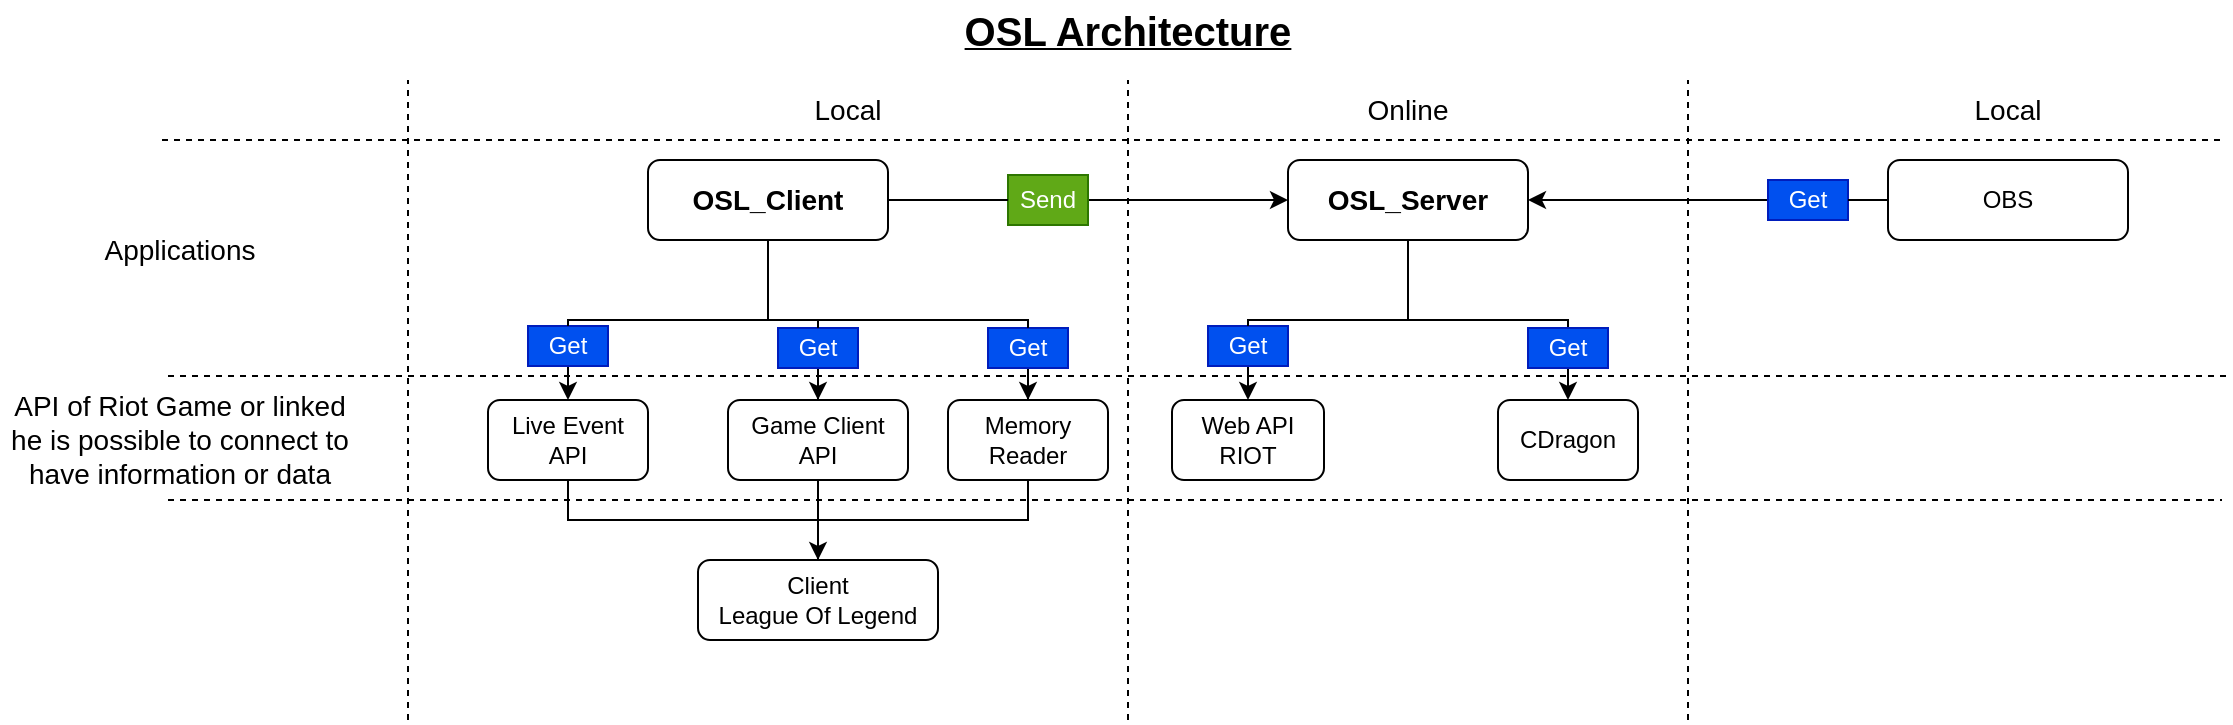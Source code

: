 <mxfile version="18.0.6" type="device"><diagram id="nBInUCJbqWh-kuDUA_9d" name="Page-1"><mxGraphModel dx="2401" dy="1236" grid="1" gridSize="10" guides="1" tooltips="1" connect="1" arrows="1" fold="1" page="1" pageScale="1" pageWidth="827" pageHeight="1169" math="0" shadow="0"><root><mxCell id="0"/><mxCell id="1" parent="0"/><mxCell id="zjDlvwJpZXyIf5Od1jWg-14" style="edgeStyle=orthogonalEdgeStyle;rounded=0;orthogonalLoop=1;jettySize=auto;html=1;entryX=0;entryY=0.5;entryDx=0;entryDy=0;startArrow=none;" parent="1" source="zjDlvwJpZXyIf5Od1jWg-15" target="zjDlvwJpZXyIf5Od1jWg-2" edge="1"><mxGeometry relative="1" as="geometry"><Array as="points"><mxPoint x="320" y="380"/><mxPoint x="320" y="380"/></Array></mxGeometry></mxCell><mxCell id="zjDlvwJpZXyIf5Od1jWg-19" style="edgeStyle=orthogonalEdgeStyle;rounded=0;orthogonalLoop=1;jettySize=auto;html=1;entryX=0.5;entryY=0;entryDx=0;entryDy=0;startArrow=none;" parent="1" source="zjDlvwJpZXyIf5Od1jWg-18" target="zjDlvwJpZXyIf5Od1jWg-5" edge="1"><mxGeometry relative="1" as="geometry"><Array as="points"><mxPoint y="450"/><mxPoint y="450"/></Array></mxGeometry></mxCell><mxCell id="zjDlvwJpZXyIf5Od1jWg-20" style="edgeStyle=orthogonalEdgeStyle;rounded=0;orthogonalLoop=1;jettySize=auto;html=1;entryX=0.5;entryY=0;entryDx=0;entryDy=0;startArrow=none;" parent="1" source="zjDlvwJpZXyIf5Od1jWg-26" target="zjDlvwJpZXyIf5Od1jWg-6" edge="1"><mxGeometry relative="1" as="geometry"/></mxCell><mxCell id="hyKiBOu_b_9hXFx0cYvV-3" style="edgeStyle=orthogonalEdgeStyle;rounded=0;orthogonalLoop=1;jettySize=auto;html=1;entryX=0.5;entryY=0;entryDx=0;entryDy=0;startArrow=none;" edge="1" parent="1" source="hyKiBOu_b_9hXFx0cYvV-4" target="hyKiBOu_b_9hXFx0cYvV-1"><mxGeometry relative="1" as="geometry"/></mxCell><mxCell id="zjDlvwJpZXyIf5Od1jWg-1" value="OSL_Client" style="rounded=1;whiteSpace=wrap;html=1;fontStyle=1;fontSize=14;" parent="1" vertex="1"><mxGeometry x="40" y="360" width="120" height="40" as="geometry"/></mxCell><mxCell id="zjDlvwJpZXyIf5Od1jWg-21" style="edgeStyle=orthogonalEdgeStyle;rounded=0;orthogonalLoop=1;jettySize=auto;html=1;entryX=0.5;entryY=0;entryDx=0;entryDy=0;endArrow=classic;endFill=1;startArrow=none;" parent="1" source="zjDlvwJpZXyIf5Od1jWg-28" target="zjDlvwJpZXyIf5Od1jWg-4" edge="1"><mxGeometry relative="1" as="geometry"><Array as="points"><mxPoint x="340" y="470"/><mxPoint x="340" y="470"/></Array></mxGeometry></mxCell><mxCell id="F7Kw48to39kEn1OBdc_s-7" style="edgeStyle=orthogonalEdgeStyle;rounded=0;orthogonalLoop=1;jettySize=auto;html=1;entryX=0.5;entryY=0;entryDx=0;entryDy=0;endArrow=none;endFill=0;" parent="1" source="zjDlvwJpZXyIf5Od1jWg-2" target="F7Kw48to39kEn1OBdc_s-3" edge="1"><mxGeometry relative="1" as="geometry"><Array as="points"><mxPoint x="420" y="440"/><mxPoint x="500" y="440"/></Array></mxGeometry></mxCell><mxCell id="zjDlvwJpZXyIf5Od1jWg-2" value="OSL_Server" style="rounded=1;whiteSpace=wrap;html=1;fontStyle=1;fontSize=14;" parent="1" vertex="1"><mxGeometry x="360" y="360" width="120" height="40" as="geometry"/></mxCell><mxCell id="zjDlvwJpZXyIf5Od1jWg-7" style="edgeStyle=orthogonalEdgeStyle;rounded=0;orthogonalLoop=1;jettySize=auto;html=1;entryX=0.5;entryY=1;entryDx=0;entryDy=0;endArrow=none;endFill=0;" parent="1" source="zjDlvwJpZXyIf5Od1jWg-3" target="zjDlvwJpZXyIf5Od1jWg-5" edge="1"><mxGeometry relative="1" as="geometry"><Array as="points"><mxPoint x="125" y="540"/><mxPoint y="540"/></Array></mxGeometry></mxCell><mxCell id="zjDlvwJpZXyIf5Od1jWg-8" style="edgeStyle=orthogonalEdgeStyle;rounded=0;orthogonalLoop=1;jettySize=auto;html=1;entryX=0.5;entryY=1;entryDx=0;entryDy=0;endArrow=none;endFill=0;" parent="1" source="zjDlvwJpZXyIf5Od1jWg-3" target="zjDlvwJpZXyIf5Od1jWg-6" edge="1"><mxGeometry relative="1" as="geometry"/></mxCell><mxCell id="zjDlvwJpZXyIf5Od1jWg-3" value="Client&lt;br&gt;League Of Legend" style="rounded=1;whiteSpace=wrap;html=1;" parent="1" vertex="1"><mxGeometry x="65" y="560" width="120" height="40" as="geometry"/></mxCell><mxCell id="zjDlvwJpZXyIf5Od1jWg-4" value="Web API&lt;br&gt;RIOT" style="rounded=1;whiteSpace=wrap;html=1;" parent="1" vertex="1"><mxGeometry x="302" y="480" width="76" height="40" as="geometry"/></mxCell><mxCell id="zjDlvwJpZXyIf5Od1jWg-5" value="Live Event&lt;br&gt;API" style="rounded=1;whiteSpace=wrap;html=1;" parent="1" vertex="1"><mxGeometry x="-40" y="480" width="80" height="40" as="geometry"/></mxCell><mxCell id="zjDlvwJpZXyIf5Od1jWg-6" value="Game Client&lt;br&gt;API" style="rounded=1;whiteSpace=wrap;html=1;" parent="1" vertex="1"><mxGeometry x="80" y="480" width="90" height="40" as="geometry"/></mxCell><mxCell id="zjDlvwJpZXyIf5Od1jWg-11" value="OBS" style="rounded=1;whiteSpace=wrap;html=1;" parent="1" vertex="1"><mxGeometry x="660" y="360" width="120" height="40" as="geometry"/></mxCell><mxCell id="zjDlvwJpZXyIf5Od1jWg-23" value="&lt;b&gt;&lt;u&gt;&lt;font style=&quot;font-size: 20px;&quot;&gt;OSL Architecture&lt;/font&gt;&lt;/u&gt;&lt;/b&gt;" style="text;html=1;strokeColor=none;fillColor=none;align=center;verticalAlign=middle;whiteSpace=wrap;rounded=0;" parent="1" vertex="1"><mxGeometry x="160" y="280" width="240" height="30" as="geometry"/></mxCell><mxCell id="zjDlvwJpZXyIf5Od1jWg-18" value="Get" style="text;html=1;strokeColor=#001DBC;fillColor=#0050ef;align=center;verticalAlign=middle;whiteSpace=wrap;rounded=0;fontColor=#ffffff;" parent="1" vertex="1"><mxGeometry x="-20" y="443" width="40" height="20" as="geometry"/></mxCell><mxCell id="zjDlvwJpZXyIf5Od1jWg-25" value="" style="edgeStyle=orthogonalEdgeStyle;rounded=0;orthogonalLoop=1;jettySize=auto;html=1;entryX=0.5;entryY=0;entryDx=0;entryDy=0;endArrow=none;" parent="1" source="zjDlvwJpZXyIf5Od1jWg-1" target="zjDlvwJpZXyIf5Od1jWg-18" edge="1"><mxGeometry relative="1" as="geometry"><mxPoint x="140" y="400" as="sourcePoint"/><mxPoint x="80" y="480" as="targetPoint"/><Array as="points"><mxPoint x="100" y="440"/><mxPoint y="440"/></Array></mxGeometry></mxCell><mxCell id="zjDlvwJpZXyIf5Od1jWg-26" value="Get" style="text;html=1;strokeColor=#001DBC;fillColor=#0050ef;align=center;verticalAlign=middle;whiteSpace=wrap;rounded=0;fontColor=#ffffff;" parent="1" vertex="1"><mxGeometry x="105" y="444" width="40" height="20" as="geometry"/></mxCell><mxCell id="zjDlvwJpZXyIf5Od1jWg-27" value="" style="edgeStyle=orthogonalEdgeStyle;rounded=0;orthogonalLoop=1;jettySize=auto;html=1;entryX=0.5;entryY=0;entryDx=0;entryDy=0;endArrow=none;" parent="1" source="zjDlvwJpZXyIf5Od1jWg-1" target="zjDlvwJpZXyIf5Od1jWg-26" edge="1"><mxGeometry relative="1" as="geometry"><mxPoint x="140" y="400" as="sourcePoint"/><mxPoint x="205" y="480" as="targetPoint"/><Array as="points"><mxPoint x="100" y="440"/><mxPoint x="125" y="440"/></Array></mxGeometry></mxCell><mxCell id="zjDlvwJpZXyIf5Od1jWg-28" value="Get" style="text;html=1;strokeColor=#001DBC;fillColor=#0050ef;align=center;verticalAlign=middle;whiteSpace=wrap;rounded=0;fontColor=#ffffff;" parent="1" vertex="1"><mxGeometry x="320" y="443" width="40" height="20" as="geometry"/></mxCell><mxCell id="zjDlvwJpZXyIf5Od1jWg-29" value="" style="edgeStyle=orthogonalEdgeStyle;rounded=0;orthogonalLoop=1;jettySize=auto;html=1;entryX=0.5;entryY=0;entryDx=0;entryDy=0;endArrow=none;endFill=1;" parent="1" source="zjDlvwJpZXyIf5Od1jWg-2" target="zjDlvwJpZXyIf5Od1jWg-28" edge="1"><mxGeometry relative="1" as="geometry"><mxPoint x="500" y="400" as="sourcePoint"/><mxPoint x="380" y="480" as="targetPoint"/><Array as="points"><mxPoint x="420" y="440"/><mxPoint x="340" y="440"/></Array></mxGeometry></mxCell><mxCell id="zjDlvwJpZXyIf5Od1jWg-32" style="edgeStyle=orthogonalEdgeStyle;rounded=0;orthogonalLoop=1;jettySize=auto;html=1;entryX=1;entryY=0.5;entryDx=0;entryDy=0;fontSize=20;endArrow=classic;endFill=1;" parent="1" source="zjDlvwJpZXyIf5Od1jWg-30" target="zjDlvwJpZXyIf5Od1jWg-2" edge="1"><mxGeometry relative="1" as="geometry"/></mxCell><mxCell id="zjDlvwJpZXyIf5Od1jWg-30" value="Get" style="text;html=1;strokeColor=#001DBC;fillColor=#0050ef;align=center;verticalAlign=middle;whiteSpace=wrap;rounded=0;fontColor=#ffffff;" parent="1" vertex="1"><mxGeometry x="600" y="370" width="40" height="20" as="geometry"/></mxCell><mxCell id="zjDlvwJpZXyIf5Od1jWg-31" value="" style="edgeStyle=orthogonalEdgeStyle;rounded=0;orthogonalLoop=1;jettySize=auto;html=1;entryX=1;entryY=0.5;entryDx=0;entryDy=0;endArrow=none;" parent="1" source="zjDlvwJpZXyIf5Od1jWg-11" target="zjDlvwJpZXyIf5Od1jWg-30" edge="1"><mxGeometry relative="1" as="geometry"><mxPoint x="600" y="460" as="sourcePoint"/><mxPoint x="560" y="380" as="targetPoint"/></mxGeometry></mxCell><mxCell id="zjDlvwJpZXyIf5Od1jWg-15" value="Send" style="text;html=1;strokeColor=#2D7600;fillColor=#60a917;align=center;verticalAlign=middle;whiteSpace=wrap;rounded=0;fontColor=#ffffff;" parent="1" vertex="1"><mxGeometry x="220" y="367.5" width="40" height="25" as="geometry"/></mxCell><mxCell id="zjDlvwJpZXyIf5Od1jWg-33" value="" style="edgeStyle=orthogonalEdgeStyle;rounded=0;orthogonalLoop=1;jettySize=auto;html=1;entryX=0;entryY=0.5;entryDx=0;entryDy=0;endArrow=none;" parent="1" source="zjDlvwJpZXyIf5Od1jWg-1" target="zjDlvwJpZXyIf5Od1jWg-15" edge="1"><mxGeometry relative="1" as="geometry"><mxPoint x="200" y="380" as="sourcePoint"/><mxPoint x="440" y="380" as="targetPoint"/></mxGeometry></mxCell><mxCell id="zjDlvwJpZXyIf5Od1jWg-34" value="" style="endArrow=none;dashed=1;html=1;rounded=0;fontSize=14;" parent="1" edge="1"><mxGeometry width="50" height="50" relative="1" as="geometry"><mxPoint x="-200" y="468" as="sourcePoint"/><mxPoint x="830" y="468" as="targetPoint"/></mxGeometry></mxCell><mxCell id="zjDlvwJpZXyIf5Od1jWg-36" value="" style="endArrow=none;dashed=1;html=1;rounded=0;fontSize=14;" parent="1" edge="1"><mxGeometry width="50" height="50" relative="1" as="geometry"><mxPoint x="-200" y="530" as="sourcePoint"/><mxPoint x="827" y="530" as="targetPoint"/></mxGeometry></mxCell><mxCell id="zjDlvwJpZXyIf5Od1jWg-37" value="API of Riot Game or linked he is possible to connect to have information or data" style="text;html=1;strokeColor=none;fillColor=none;align=center;verticalAlign=middle;whiteSpace=wrap;rounded=0;fontSize=14;" parent="1" vertex="1"><mxGeometry x="-284" y="485" width="180" height="30" as="geometry"/></mxCell><mxCell id="zjDlvwJpZXyIf5Od1jWg-38" value="" style="endArrow=none;dashed=1;html=1;rounded=0;fontSize=14;" parent="1" edge="1"><mxGeometry width="50" height="50" relative="1" as="geometry"><mxPoint x="-80" y="640" as="sourcePoint"/><mxPoint x="-80" y="320" as="targetPoint"/></mxGeometry></mxCell><mxCell id="zjDlvwJpZXyIf5Od1jWg-39" value="" style="endArrow=none;dashed=1;html=1;rounded=0;fontSize=14;" parent="1" edge="1"><mxGeometry width="50" height="50" relative="1" as="geometry"><mxPoint x="280" y="640" as="sourcePoint"/><mxPoint x="280" y="320" as="targetPoint"/></mxGeometry></mxCell><mxCell id="zjDlvwJpZXyIf5Od1jWg-40" value="Local" style="text;html=1;strokeColor=none;fillColor=none;align=center;verticalAlign=middle;whiteSpace=wrap;rounded=0;fontSize=14;" parent="1" vertex="1"><mxGeometry x="40" y="320" width="200" height="30" as="geometry"/></mxCell><mxCell id="zjDlvwJpZXyIf5Od1jWg-41" value="" style="endArrow=none;dashed=1;html=1;rounded=0;fontSize=14;" parent="1" edge="1"><mxGeometry width="50" height="50" relative="1" as="geometry"><mxPoint x="560" y="640" as="sourcePoint"/><mxPoint x="560" y="320" as="targetPoint"/></mxGeometry></mxCell><mxCell id="zjDlvwJpZXyIf5Od1jWg-42" value="Online" style="text;html=1;strokeColor=none;fillColor=none;align=center;verticalAlign=middle;whiteSpace=wrap;rounded=0;fontSize=14;" parent="1" vertex="1"><mxGeometry x="320" y="320" width="200" height="30" as="geometry"/></mxCell><mxCell id="zjDlvwJpZXyIf5Od1jWg-43" value="Local" style="text;html=1;strokeColor=none;fillColor=none;align=center;verticalAlign=middle;whiteSpace=wrap;rounded=0;fontSize=14;" parent="1" vertex="1"><mxGeometry x="620" y="320" width="200" height="30" as="geometry"/></mxCell><mxCell id="zjDlvwJpZXyIf5Od1jWg-44" value="" style="endArrow=none;dashed=1;html=1;rounded=0;fontSize=14;" parent="1" edge="1"><mxGeometry width="50" height="50" relative="1" as="geometry"><mxPoint x="-203" y="350" as="sourcePoint"/><mxPoint x="827" y="350" as="targetPoint"/></mxGeometry></mxCell><mxCell id="zjDlvwJpZXyIf5Od1jWg-45" value="Applications" style="text;html=1;strokeColor=none;fillColor=none;align=center;verticalAlign=middle;whiteSpace=wrap;rounded=0;fontSize=14;" parent="1" vertex="1"><mxGeometry x="-234" y="390" width="80" height="30" as="geometry"/></mxCell><mxCell id="F7Kw48to39kEn1OBdc_s-1" value="CDragon" style="rounded=1;whiteSpace=wrap;html=1;" parent="1" vertex="1"><mxGeometry x="465" y="480" width="70" height="40" as="geometry"/></mxCell><mxCell id="hyKiBOu_b_9hXFx0cYvV-8" style="edgeStyle=orthogonalEdgeStyle;rounded=0;orthogonalLoop=1;jettySize=auto;html=1;entryX=0.5;entryY=0;entryDx=0;entryDy=0;" edge="1" parent="1" source="F7Kw48to39kEn1OBdc_s-3" target="F7Kw48to39kEn1OBdc_s-1"><mxGeometry relative="1" as="geometry"><Array as="points"><mxPoint x="500" y="470"/><mxPoint x="500" y="470"/></Array></mxGeometry></mxCell><mxCell id="F7Kw48to39kEn1OBdc_s-3" value="Get" style="text;html=1;strokeColor=#001DBC;fillColor=#0050ef;align=center;verticalAlign=middle;whiteSpace=wrap;rounded=0;fontColor=#ffffff;" parent="1" vertex="1"><mxGeometry x="480" y="444" width="40" height="20" as="geometry"/></mxCell><mxCell id="hyKiBOu_b_9hXFx0cYvV-2" style="edgeStyle=orthogonalEdgeStyle;rounded=0;orthogonalLoop=1;jettySize=auto;html=1;entryX=0.5;entryY=0;entryDx=0;entryDy=0;" edge="1" parent="1" source="hyKiBOu_b_9hXFx0cYvV-1" target="zjDlvwJpZXyIf5Od1jWg-3"><mxGeometry relative="1" as="geometry"><Array as="points"><mxPoint x="230" y="540"/><mxPoint x="125" y="540"/></Array></mxGeometry></mxCell><mxCell id="hyKiBOu_b_9hXFx0cYvV-1" value="Memory Reader" style="rounded=1;whiteSpace=wrap;html=1;" vertex="1" parent="1"><mxGeometry x="190" y="480" width="80" height="40" as="geometry"/></mxCell><mxCell id="hyKiBOu_b_9hXFx0cYvV-4" value="Get" style="text;html=1;strokeColor=#001DBC;fillColor=#0050ef;align=center;verticalAlign=middle;whiteSpace=wrap;rounded=0;fontColor=#ffffff;" vertex="1" parent="1"><mxGeometry x="210" y="444" width="40" height="20" as="geometry"/></mxCell><mxCell id="hyKiBOu_b_9hXFx0cYvV-5" value="" style="edgeStyle=orthogonalEdgeStyle;rounded=0;orthogonalLoop=1;jettySize=auto;html=1;entryX=0.5;entryY=0;entryDx=0;entryDy=0;endArrow=none;" edge="1" parent="1" source="zjDlvwJpZXyIf5Od1jWg-1" target="hyKiBOu_b_9hXFx0cYvV-4"><mxGeometry relative="1" as="geometry"><mxPoint x="140" y="400" as="sourcePoint"/><mxPoint x="230" y="480" as="targetPoint"/><Array as="points"><mxPoint x="100" y="440"/><mxPoint x="230" y="440"/></Array></mxGeometry></mxCell></root></mxGraphModel></diagram></mxfile>
